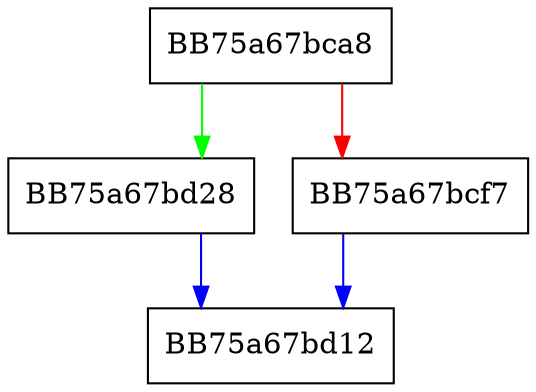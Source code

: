 digraph setCaller {
  node [shape="box"];
  graph [splines=ortho];
  BB75a67bca8 -> BB75a67bd28 [color="green"];
  BB75a67bca8 -> BB75a67bcf7 [color="red"];
  BB75a67bcf7 -> BB75a67bd12 [color="blue"];
  BB75a67bd28 -> BB75a67bd12 [color="blue"];
}